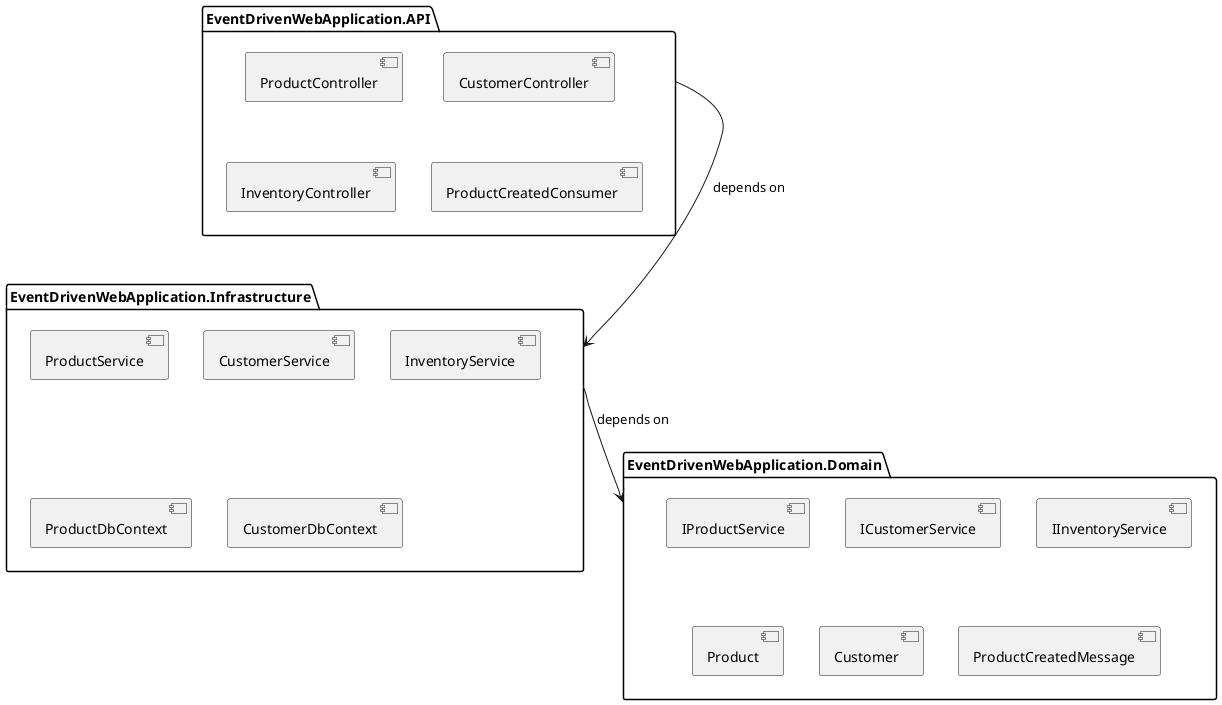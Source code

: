 @startuml

package "EventDrivenWebApplication.API" {
    [ProductController] 
    [CustomerController] 
    [InventoryController] 
    [ProductCreatedConsumer] 
}

package "EventDrivenWebApplication.Domain" {
    [IProductService] 
    [ICustomerService] 
    [IInventoryService] 
    [Product] 
    [Customer] 
    [ProductCreatedMessage] 
}

package "EventDrivenWebApplication.Infrastructure" {
    [ProductService] 
    [CustomerService] 
    [InventoryService] 
    [ProductDbContext] 
    [CustomerDbContext] 
}

EventDrivenWebApplication.API --> EventDrivenWebApplication.Infrastructure : depends on
EventDrivenWebApplication.Infrastructure --> EventDrivenWebApplication.Domain : depends on

@enduml
